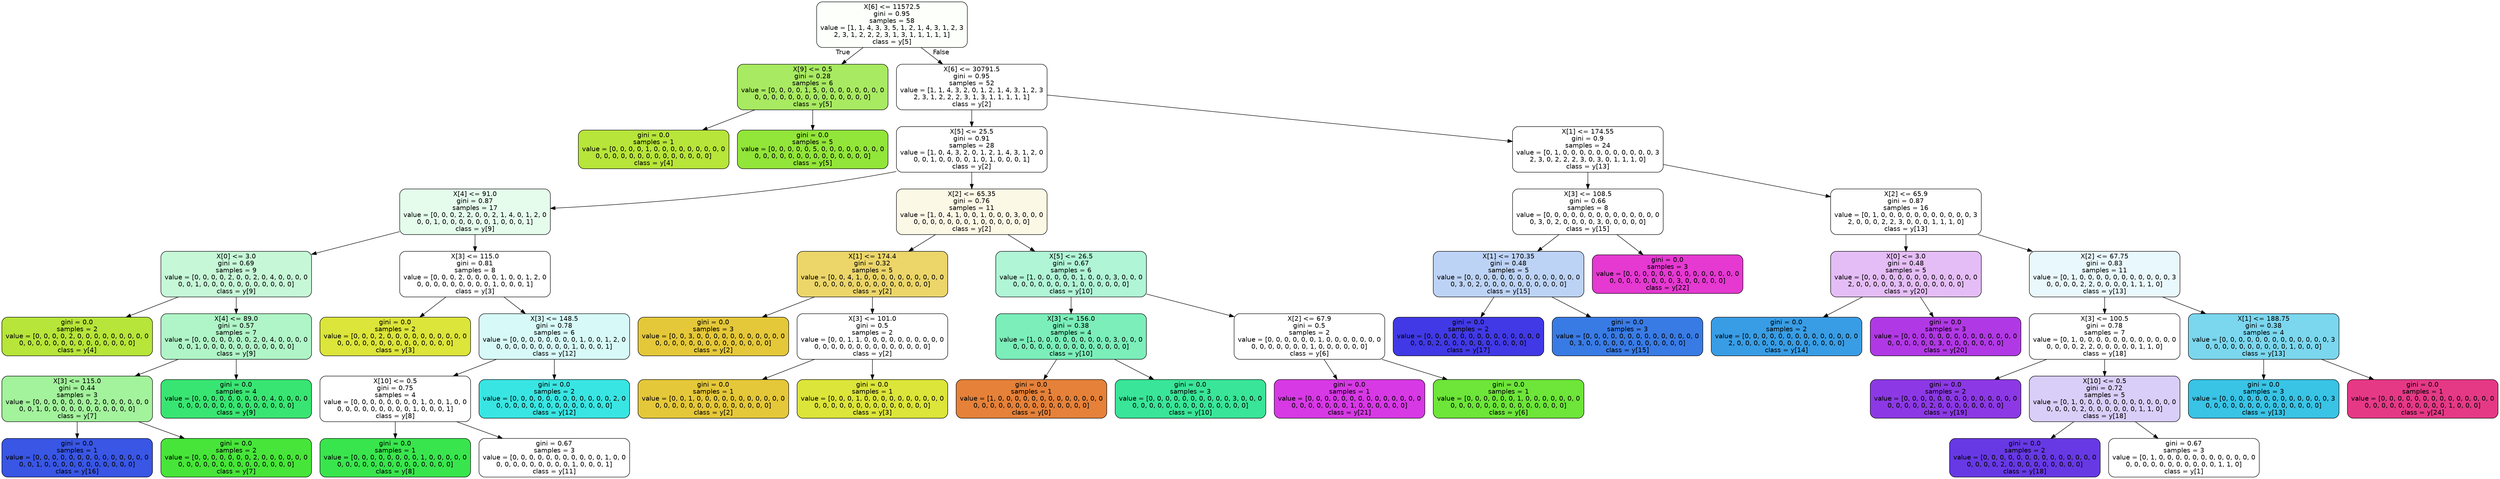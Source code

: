 digraph Tree {
node [shape=box, style="filled, rounded", color="black", fontname=helvetica] ;
edge [fontname=helvetica] ;
0 [label="X[6] <= 11572.5\ngini = 0.95\nsamples = 58\nvalue = [1, 1, 4, 3, 3, 5, 1, 2, 1, 4, 3, 1, 2, 3\n2, 3, 1, 2, 2, 2, 3, 1, 3, 1, 1, 1, 1, 1]\nclass = y[5]", fillcolor="#fdfffb"] ;
1 [label="X[9] <= 0.5\ngini = 0.28\nsamples = 6\nvalue = [0, 0, 0, 0, 1, 5, 0, 0, 0, 0, 0, 0, 0, 0\n0, 0, 0, 0, 0, 0, 0, 0, 0, 0, 0, 0, 0, 0]\nclass = y[5]", fillcolor="#a8ea61"] ;
0 -> 1 [labeldistance=2.5, labelangle=45, headlabel="True"] ;
2 [label="gini = 0.0\nsamples = 1\nvalue = [0, 0, 0, 0, 1, 0, 0, 0, 0, 0, 0, 0, 0, 0\n0, 0, 0, 0, 0, 0, 0, 0, 0, 0, 0, 0, 0, 0]\nclass = y[4]", fillcolor="#b7e539"] ;
1 -> 2 ;
3 [label="gini = 0.0\nsamples = 5\nvalue = [0, 0, 0, 0, 0, 5, 0, 0, 0, 0, 0, 0, 0, 0\n0, 0, 0, 0, 0, 0, 0, 0, 0, 0, 0, 0, 0, 0]\nclass = y[5]", fillcolor="#92e539"] ;
1 -> 3 ;
4 [label="X[6] <= 30791.5\ngini = 0.95\nsamples = 52\nvalue = [1, 1, 4, 3, 2, 0, 1, 2, 1, 4, 3, 1, 2, 3\n2, 3, 1, 2, 2, 2, 3, 1, 3, 1, 1, 1, 1, 1]\nclass = y[2]", fillcolor="#ffffff"] ;
0 -> 4 [labeldistance=2.5, labelangle=-45, headlabel="False"] ;
5 [label="X[5] <= 25.5\ngini = 0.91\nsamples = 28\nvalue = [1, 0, 4, 3, 2, 0, 1, 2, 1, 4, 3, 1, 2, 0\n0, 0, 1, 0, 0, 0, 0, 1, 0, 1, 0, 0, 0, 1]\nclass = y[2]", fillcolor="#ffffff"] ;
4 -> 5 ;
6 [label="X[4] <= 91.0\ngini = 0.87\nsamples = 17\nvalue = [0, 0, 0, 2, 2, 0, 0, 2, 1, 4, 0, 1, 2, 0\n0, 0, 1, 0, 0, 0, 0, 0, 0, 1, 0, 0, 0, 1]\nclass = y[9]", fillcolor="#e5fcec"] ;
5 -> 6 ;
7 [label="X[0] <= 3.0\ngini = 0.69\nsamples = 9\nvalue = [0, 0, 0, 0, 2, 0, 0, 2, 0, 4, 0, 0, 0, 0\n0, 0, 1, 0, 0, 0, 0, 0, 0, 0, 0, 0, 0, 0]\nclass = y[9]", fillcolor="#c6f8d7"] ;
6 -> 7 ;
8 [label="gini = 0.0\nsamples = 2\nvalue = [0, 0, 0, 0, 2, 0, 0, 0, 0, 0, 0, 0, 0, 0\n0, 0, 0, 0, 0, 0, 0, 0, 0, 0, 0, 0, 0, 0]\nclass = y[4]", fillcolor="#b7e539"] ;
7 -> 8 ;
9 [label="X[4] <= 89.0\ngini = 0.57\nsamples = 7\nvalue = [0, 0, 0, 0, 0, 0, 0, 2, 0, 4, 0, 0, 0, 0\n0, 0, 1, 0, 0, 0, 0, 0, 0, 0, 0, 0, 0, 0]\nclass = y[9]", fillcolor="#b0f5c7"] ;
7 -> 9 ;
10 [label="X[3] <= 115.0\ngini = 0.44\nsamples = 3\nvalue = [0, 0, 0, 0, 0, 0, 0, 2, 0, 0, 0, 0, 0, 0\n0, 0, 1, 0, 0, 0, 0, 0, 0, 0, 0, 0, 0, 0]\nclass = y[7]", fillcolor="#a3f29c"] ;
9 -> 10 ;
11 [label="gini = 0.0\nsamples = 1\nvalue = [0, 0, 0, 0, 0, 0, 0, 0, 0, 0, 0, 0, 0, 0\n0, 0, 1, 0, 0, 0, 0, 0, 0, 0, 0, 0, 0, 0]\nclass = y[16]", fillcolor="#3956e5"] ;
10 -> 11 ;
12 [label="gini = 0.0\nsamples = 2\nvalue = [0, 0, 0, 0, 0, 0, 0, 2, 0, 0, 0, 0, 0, 0\n0, 0, 0, 0, 0, 0, 0, 0, 0, 0, 0, 0, 0, 0]\nclass = y[7]", fillcolor="#47e539"] ;
10 -> 12 ;
13 [label="gini = 0.0\nsamples = 4\nvalue = [0, 0, 0, 0, 0, 0, 0, 0, 0, 4, 0, 0, 0, 0\n0, 0, 0, 0, 0, 0, 0, 0, 0, 0, 0, 0, 0, 0]\nclass = y[9]", fillcolor="#39e572"] ;
9 -> 13 ;
14 [label="X[3] <= 115.0\ngini = 0.81\nsamples = 8\nvalue = [0, 0, 0, 2, 0, 0, 0, 0, 1, 0, 0, 1, 2, 0\n0, 0, 0, 0, 0, 0, 0, 0, 0, 1, 0, 0, 0, 1]\nclass = y[3]", fillcolor="#ffffff"] ;
6 -> 14 ;
15 [label="gini = 0.0\nsamples = 2\nvalue = [0, 0, 0, 2, 0, 0, 0, 0, 0, 0, 0, 0, 0, 0\n0, 0, 0, 0, 0, 0, 0, 0, 0, 0, 0, 0, 0, 0]\nclass = y[3]", fillcolor="#dce539"] ;
14 -> 15 ;
16 [label="X[3] <= 148.5\ngini = 0.78\nsamples = 6\nvalue = [0, 0, 0, 0, 0, 0, 0, 0, 1, 0, 0, 1, 2, 0\n0, 0, 0, 0, 0, 0, 0, 0, 0, 1, 0, 0, 0, 1]\nclass = y[12]", fillcolor="#d7faf9"] ;
14 -> 16 ;
17 [label="X[10] <= 0.5\ngini = 0.75\nsamples = 4\nvalue = [0, 0, 0, 0, 0, 0, 0, 0, 1, 0, 0, 1, 0, 0\n0, 0, 0, 0, 0, 0, 0, 0, 0, 1, 0, 0, 0, 1]\nclass = y[8]", fillcolor="#ffffff"] ;
16 -> 17 ;
18 [label="gini = 0.0\nsamples = 1\nvalue = [0, 0, 0, 0, 0, 0, 0, 0, 1, 0, 0, 0, 0, 0\n0, 0, 0, 0, 0, 0, 0, 0, 0, 0, 0, 0, 0, 0]\nclass = y[8]", fillcolor="#39e54d"] ;
17 -> 18 ;
19 [label="gini = 0.67\nsamples = 3\nvalue = [0, 0, 0, 0, 0, 0, 0, 0, 0, 0, 0, 1, 0, 0\n0, 0, 0, 0, 0, 0, 0, 0, 0, 1, 0, 0, 0, 1]\nclass = y[11]", fillcolor="#ffffff"] ;
17 -> 19 ;
20 [label="gini = 0.0\nsamples = 2\nvalue = [0, 0, 0, 0, 0, 0, 0, 0, 0, 0, 0, 0, 2, 0\n0, 0, 0, 0, 0, 0, 0, 0, 0, 0, 0, 0, 0, 0]\nclass = y[12]", fillcolor="#39e5e2"] ;
16 -> 20 ;
21 [label="X[2] <= 65.35\ngini = 0.76\nsamples = 11\nvalue = [1, 0, 4, 1, 0, 0, 1, 0, 0, 0, 3, 0, 0, 0\n0, 0, 0, 0, 0, 0, 0, 1, 0, 0, 0, 0, 0, 0]\nclass = y[2]", fillcolor="#fcf8e6"] ;
5 -> 21 ;
22 [label="X[1] <= 174.4\ngini = 0.32\nsamples = 5\nvalue = [0, 0, 4, 1, 0, 0, 0, 0, 0, 0, 0, 0, 0, 0\n0, 0, 0, 0, 0, 0, 0, 0, 0, 0, 0, 0, 0, 0]\nclass = y[2]", fillcolor="#ecd66a"] ;
21 -> 22 ;
23 [label="gini = 0.0\nsamples = 3\nvalue = [0, 0, 3, 0, 0, 0, 0, 0, 0, 0, 0, 0, 0, 0\n0, 0, 0, 0, 0, 0, 0, 0, 0, 0, 0, 0, 0, 0]\nclass = y[2]", fillcolor="#e5c839"] ;
22 -> 23 ;
24 [label="X[3] <= 101.0\ngini = 0.5\nsamples = 2\nvalue = [0, 0, 1, 1, 0, 0, 0, 0, 0, 0, 0, 0, 0, 0\n0, 0, 0, 0, 0, 0, 0, 0, 0, 0, 0, 0, 0, 0]\nclass = y[2]", fillcolor="#ffffff"] ;
22 -> 24 ;
25 [label="gini = 0.0\nsamples = 1\nvalue = [0, 0, 1, 0, 0, 0, 0, 0, 0, 0, 0, 0, 0, 0\n0, 0, 0, 0, 0, 0, 0, 0, 0, 0, 0, 0, 0, 0]\nclass = y[2]", fillcolor="#e5c839"] ;
24 -> 25 ;
26 [label="gini = 0.0\nsamples = 1\nvalue = [0, 0, 0, 1, 0, 0, 0, 0, 0, 0, 0, 0, 0, 0\n0, 0, 0, 0, 0, 0, 0, 0, 0, 0, 0, 0, 0, 0]\nclass = y[3]", fillcolor="#dce539"] ;
24 -> 26 ;
27 [label="X[5] <= 26.5\ngini = 0.67\nsamples = 6\nvalue = [1, 0, 0, 0, 0, 0, 1, 0, 0, 0, 3, 0, 0, 0\n0, 0, 0, 0, 0, 0, 0, 1, 0, 0, 0, 0, 0, 0]\nclass = y[10]", fillcolor="#b0f5d6"] ;
21 -> 27 ;
28 [label="X[3] <= 156.0\ngini = 0.38\nsamples = 4\nvalue = [1, 0, 0, 0, 0, 0, 0, 0, 0, 0, 3, 0, 0, 0\n0, 0, 0, 0, 0, 0, 0, 0, 0, 0, 0, 0, 0, 0]\nclass = y[10]", fillcolor="#7beeba"] ;
27 -> 28 ;
29 [label="gini = 0.0\nsamples = 1\nvalue = [1, 0, 0, 0, 0, 0, 0, 0, 0, 0, 0, 0, 0, 0\n0, 0, 0, 0, 0, 0, 0, 0, 0, 0, 0, 0, 0, 0]\nclass = y[0]", fillcolor="#e58139"] ;
28 -> 29 ;
30 [label="gini = 0.0\nsamples = 3\nvalue = [0, 0, 0, 0, 0, 0, 0, 0, 0, 0, 3, 0, 0, 0\n0, 0, 0, 0, 0, 0, 0, 0, 0, 0, 0, 0, 0, 0]\nclass = y[10]", fillcolor="#39e598"] ;
28 -> 30 ;
31 [label="X[2] <= 67.9\ngini = 0.5\nsamples = 2\nvalue = [0, 0, 0, 0, 0, 0, 1, 0, 0, 0, 0, 0, 0, 0\n0, 0, 0, 0, 0, 0, 0, 1, 0, 0, 0, 0, 0, 0]\nclass = y[6]", fillcolor="#ffffff"] ;
27 -> 31 ;
32 [label="gini = 0.0\nsamples = 1\nvalue = [0, 0, 0, 0, 0, 0, 0, 0, 0, 0, 0, 0, 0, 0\n0, 0, 0, 0, 0, 0, 0, 1, 0, 0, 0, 0, 0, 0]\nclass = y[21]", fillcolor="#d739e5"] ;
31 -> 32 ;
33 [label="gini = 0.0\nsamples = 1\nvalue = [0, 0, 0, 0, 0, 0, 1, 0, 0, 0, 0, 0, 0, 0\n0, 0, 0, 0, 0, 0, 0, 0, 0, 0, 0, 0, 0, 0]\nclass = y[6]", fillcolor="#6de539"] ;
31 -> 33 ;
34 [label="X[1] <= 174.55\ngini = 0.9\nsamples = 24\nvalue = [0, 1, 0, 0, 0, 0, 0, 0, 0, 0, 0, 0, 0, 3\n2, 3, 0, 2, 2, 2, 3, 0, 3, 0, 1, 1, 1, 0]\nclass = y[13]", fillcolor="#ffffff"] ;
4 -> 34 ;
35 [label="X[3] <= 108.5\ngini = 0.66\nsamples = 8\nvalue = [0, 0, 0, 0, 0, 0, 0, 0, 0, 0, 0, 0, 0, 0\n0, 3, 0, 2, 0, 0, 0, 0, 3, 0, 0, 0, 0, 0]\nclass = y[15]", fillcolor="#ffffff"] ;
34 -> 35 ;
36 [label="X[1] <= 170.35\ngini = 0.48\nsamples = 5\nvalue = [0, 0, 0, 0, 0, 0, 0, 0, 0, 0, 0, 0, 0, 0\n0, 3, 0, 2, 0, 0, 0, 0, 0, 0, 0, 0, 0, 0]\nclass = y[15]", fillcolor="#bdd3f6"] ;
35 -> 36 ;
37 [label="gini = 0.0\nsamples = 2\nvalue = [0, 0, 0, 0, 0, 0, 0, 0, 0, 0, 0, 0, 0, 0\n0, 0, 0, 2, 0, 0, 0, 0, 0, 0, 0, 0, 0, 0]\nclass = y[17]", fillcolor="#4139e5"] ;
36 -> 37 ;
38 [label="gini = 0.0\nsamples = 3\nvalue = [0, 0, 0, 0, 0, 0, 0, 0, 0, 0, 0, 0, 0, 0\n0, 3, 0, 0, 0, 0, 0, 0, 0, 0, 0, 0, 0, 0]\nclass = y[15]", fillcolor="#397be5"] ;
36 -> 38 ;
39 [label="gini = 0.0\nsamples = 3\nvalue = [0, 0, 0, 0, 0, 0, 0, 0, 0, 0, 0, 0, 0, 0\n0, 0, 0, 0, 0, 0, 0, 0, 3, 0, 0, 0, 0, 0]\nclass = y[22]", fillcolor="#e539d1"] ;
35 -> 39 ;
40 [label="X[2] <= 65.9\ngini = 0.87\nsamples = 16\nvalue = [0, 1, 0, 0, 0, 0, 0, 0, 0, 0, 0, 0, 0, 3\n2, 0, 0, 0, 2, 2, 3, 0, 0, 0, 1, 1, 1, 0]\nclass = y[13]", fillcolor="#ffffff"] ;
34 -> 40 ;
41 [label="X[0] <= 3.0\ngini = 0.48\nsamples = 5\nvalue = [0, 0, 0, 0, 0, 0, 0, 0, 0, 0, 0, 0, 0, 0\n2, 0, 0, 0, 0, 0, 3, 0, 0, 0, 0, 0, 0, 0]\nclass = y[20]", fillcolor="#e5bdf6"] ;
40 -> 41 ;
42 [label="gini = 0.0\nsamples = 2\nvalue = [0, 0, 0, 0, 0, 0, 0, 0, 0, 0, 0, 0, 0, 0\n2, 0, 0, 0, 0, 0, 0, 0, 0, 0, 0, 0, 0, 0]\nclass = y[14]", fillcolor="#399de5"] ;
41 -> 42 ;
43 [label="gini = 0.0\nsamples = 3\nvalue = [0, 0, 0, 0, 0, 0, 0, 0, 0, 0, 0, 0, 0, 0\n0, 0, 0, 0, 0, 0, 3, 0, 0, 0, 0, 0, 0, 0]\nclass = y[20]", fillcolor="#b139e5"] ;
41 -> 43 ;
44 [label="X[2] <= 67.75\ngini = 0.83\nsamples = 11\nvalue = [0, 1, 0, 0, 0, 0, 0, 0, 0, 0, 0, 0, 0, 3\n0, 0, 0, 0, 2, 2, 0, 0, 0, 0, 1, 1, 1, 0]\nclass = y[13]", fillcolor="#e9f8fc"] ;
40 -> 44 ;
45 [label="X[3] <= 100.5\ngini = 0.78\nsamples = 7\nvalue = [0, 1, 0, 0, 0, 0, 0, 0, 0, 0, 0, 0, 0, 0\n0, 0, 0, 0, 2, 2, 0, 0, 0, 0, 0, 1, 1, 0]\nclass = y[18]", fillcolor="#ffffff"] ;
44 -> 45 ;
46 [label="gini = 0.0\nsamples = 2\nvalue = [0, 0, 0, 0, 0, 0, 0, 0, 0, 0, 0, 0, 0, 0\n0, 0, 0, 0, 0, 2, 0, 0, 0, 0, 0, 0, 0, 0]\nclass = y[19]", fillcolor="#8c39e5"] ;
45 -> 46 ;
47 [label="X[10] <= 0.5\ngini = 0.72\nsamples = 5\nvalue = [0, 1, 0, 0, 0, 0, 0, 0, 0, 0, 0, 0, 0, 0\n0, 0, 0, 0, 2, 0, 0, 0, 0, 0, 0, 1, 1, 0]\nclass = y[18]", fillcolor="#d9cef8"] ;
45 -> 47 ;
48 [label="gini = 0.0\nsamples = 2\nvalue = [0, 0, 0, 0, 0, 0, 0, 0, 0, 0, 0, 0, 0, 0\n0, 0, 0, 0, 2, 0, 0, 0, 0, 0, 0, 0, 0, 0]\nclass = y[18]", fillcolor="#6739e5"] ;
47 -> 48 ;
49 [label="gini = 0.67\nsamples = 3\nvalue = [0, 1, 0, 0, 0, 0, 0, 0, 0, 0, 0, 0, 0, 0\n0, 0, 0, 0, 0, 0, 0, 0, 0, 0, 0, 1, 1, 0]\nclass = y[1]", fillcolor="#ffffff"] ;
47 -> 49 ;
50 [label="X[1] <= 188.75\ngini = 0.38\nsamples = 4\nvalue = [0, 0, 0, 0, 0, 0, 0, 0, 0, 0, 0, 0, 0, 3\n0, 0, 0, 0, 0, 0, 0, 0, 0, 0, 1, 0, 0, 0]\nclass = y[13]", fillcolor="#7bd7ee"] ;
44 -> 50 ;
51 [label="gini = 0.0\nsamples = 3\nvalue = [0, 0, 0, 0, 0, 0, 0, 0, 0, 0, 0, 0, 0, 3\n0, 0, 0, 0, 0, 0, 0, 0, 0, 0, 0, 0, 0, 0]\nclass = y[13]", fillcolor="#39c3e5"] ;
50 -> 51 ;
52 [label="gini = 0.0\nsamples = 1\nvalue = [0, 0, 0, 0, 0, 0, 0, 0, 0, 0, 0, 0, 0, 0\n0, 0, 0, 0, 0, 0, 0, 0, 0, 0, 1, 0, 0, 0]\nclass = y[24]", fillcolor="#e53986"] ;
50 -> 52 ;
}